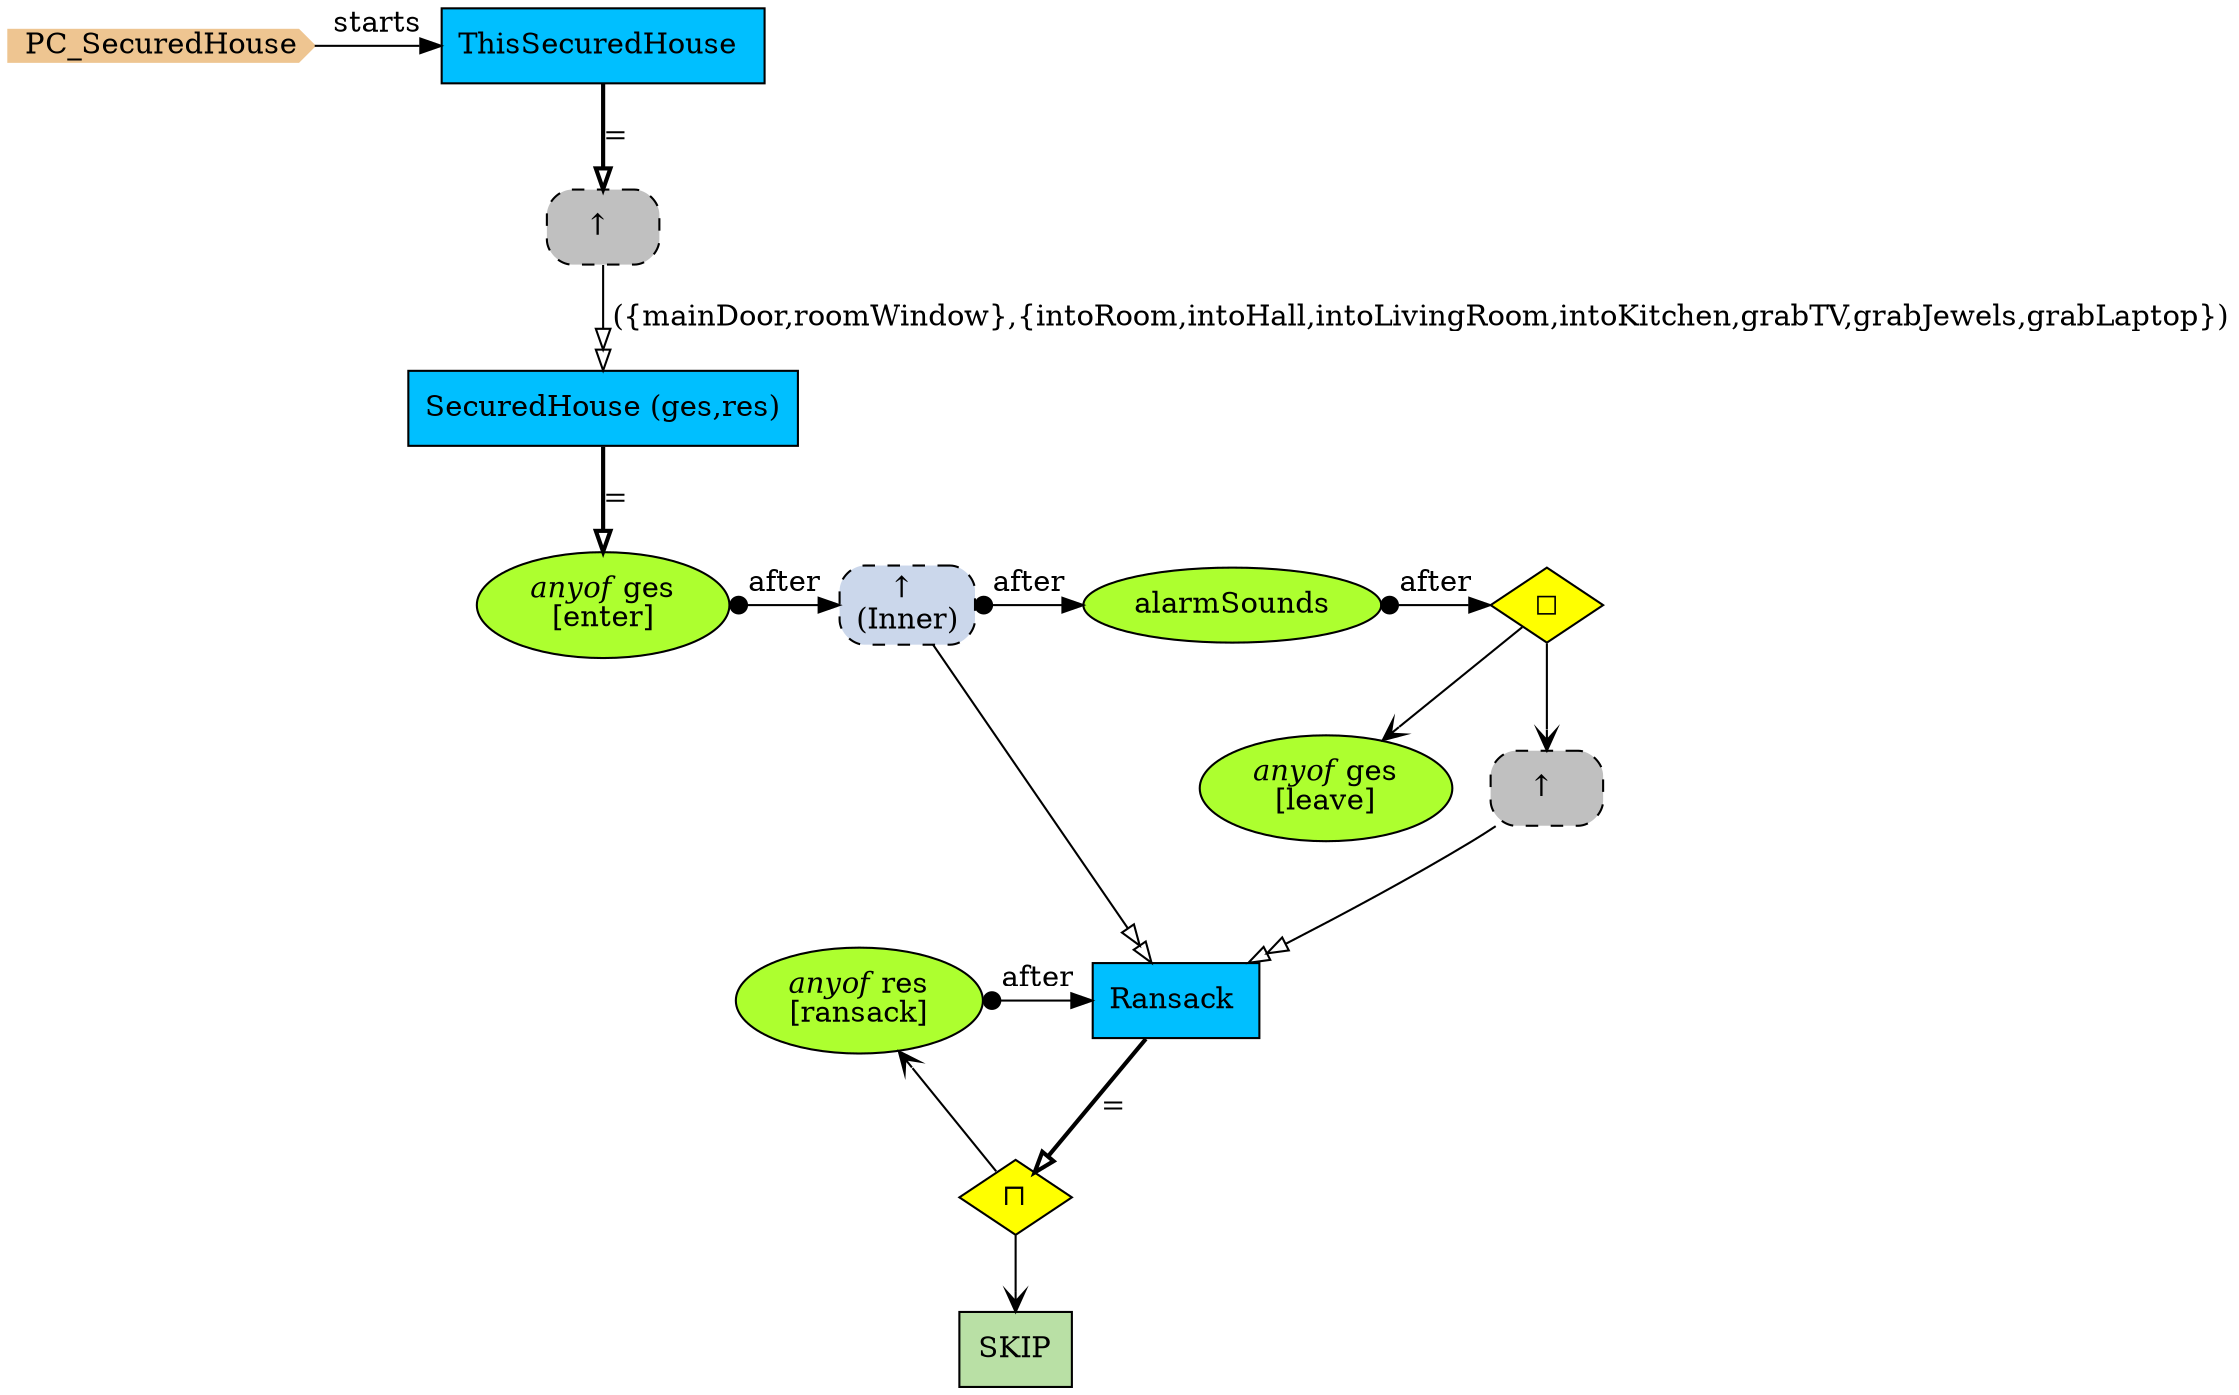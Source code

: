 digraph {
StartN_ [shape = cds,color=burlywood2,style=filled,height=.2,width=.2, label =PC_SecuredHouse];
ThisSecuredHouse [shape=box,fillcolor=deepskyblue,style = filled,label="ThisSecuredHouse "];
SecuredHouse [shape=box,fillcolor=deepskyblue,style = filled,label="SecuredHouse (ges,res)"];
Ransack [shape=box,fillcolor=deepskyblue,style = filled,label="Ransack "];
SKIP [shape=box,fillcolor="#B9E0A5",style = filled,label="SKIP"];
alarmSounds [shape=ellipse,fillcolor=greenyellow,style = filled,label="alarmSounds"];
RefRansack2 [shape=rectangle,fillcolor=gray,style="rounded,filled,dashed",label="↑ "];
leave [shape=ellipse,fillcolor=greenyellow,style = filled,label=<<I>anyof</I> ges<br/>[leave]>];
OpFinal [shape=diamond,fillcolor=yellow,style = filled,label="◻︎"];
RefRansack [shape=rectangle,fillcolor="#CBD7EB",style="rounded,filled,dashed",label="↑ 
(Inner)"];
ransack [shape=ellipse,fillcolor=greenyellow,style = filled,label=<<I>anyof</I> res<br/>[ransack]>];
OpRansack [shape=diamond,fillcolor=yellow,style = filled,label="⊓"];
enter [shape=ellipse,fillcolor=greenyellow,style = filled,label=<<I>anyof</I> ges<br/>[enter]>];
RefSecuredHouse [shape=rectangle,fillcolor=gray,style="rounded,filled,dashed",label="↑ "];

{rank=same;OpFinal,alarmSounds}
{rank=same;alarmSounds,OpFinal,RefRansack}
{rank=same;Ransack,ransack}
{rank=same;RefRansack,alarmSounds,OpFinal,enter}
{rank=same;ThisSecuredHouse,StartN_}

alarmSounds->OpFinal[arrowtail=dot,dir=both,label="after"];
OpFinal->RefRansack2[arrowhead="open"];
RefRansack->alarmSounds[arrowtail=dot,dir=both,label="after"];
ransack->Ransack[arrowtail=dot,dir=both,label="after"];
OpRansack->SKIP[arrowhead="open"];
RefSecuredHouse->SecuredHouse[arrowhead="normalnormal",fillcolor=white,label=" ({mainDoor,roomWindow},{intoRoom,intoHall,intoLivingRoom,intoKitchen,grabTV,grabJewels,grabLaptop})"];
ThisSecuredHouse->RefSecuredHouse[arrowhead="onormal",penwidth=2,label="="];
SecuredHouse->enter[arrowhead="onormal",penwidth=2,label="="];
Ransack->OpRansack[arrowhead="onormal",penwidth=2,label="="];
StartN_->ThisSecuredHouse[label="starts"];
OpRansack->ransack[arrowhead="open"];
RefRansack->Ransack[arrowhead="normalnormal",fillcolor=white,label=" "];
enter->RefRansack[arrowtail=dot,dir=both,label="after"];
RefRansack2->Ransack[arrowhead="normalnormal",fillcolor=white,label=" "];
OpFinal->leave[arrowhead="open"];
}